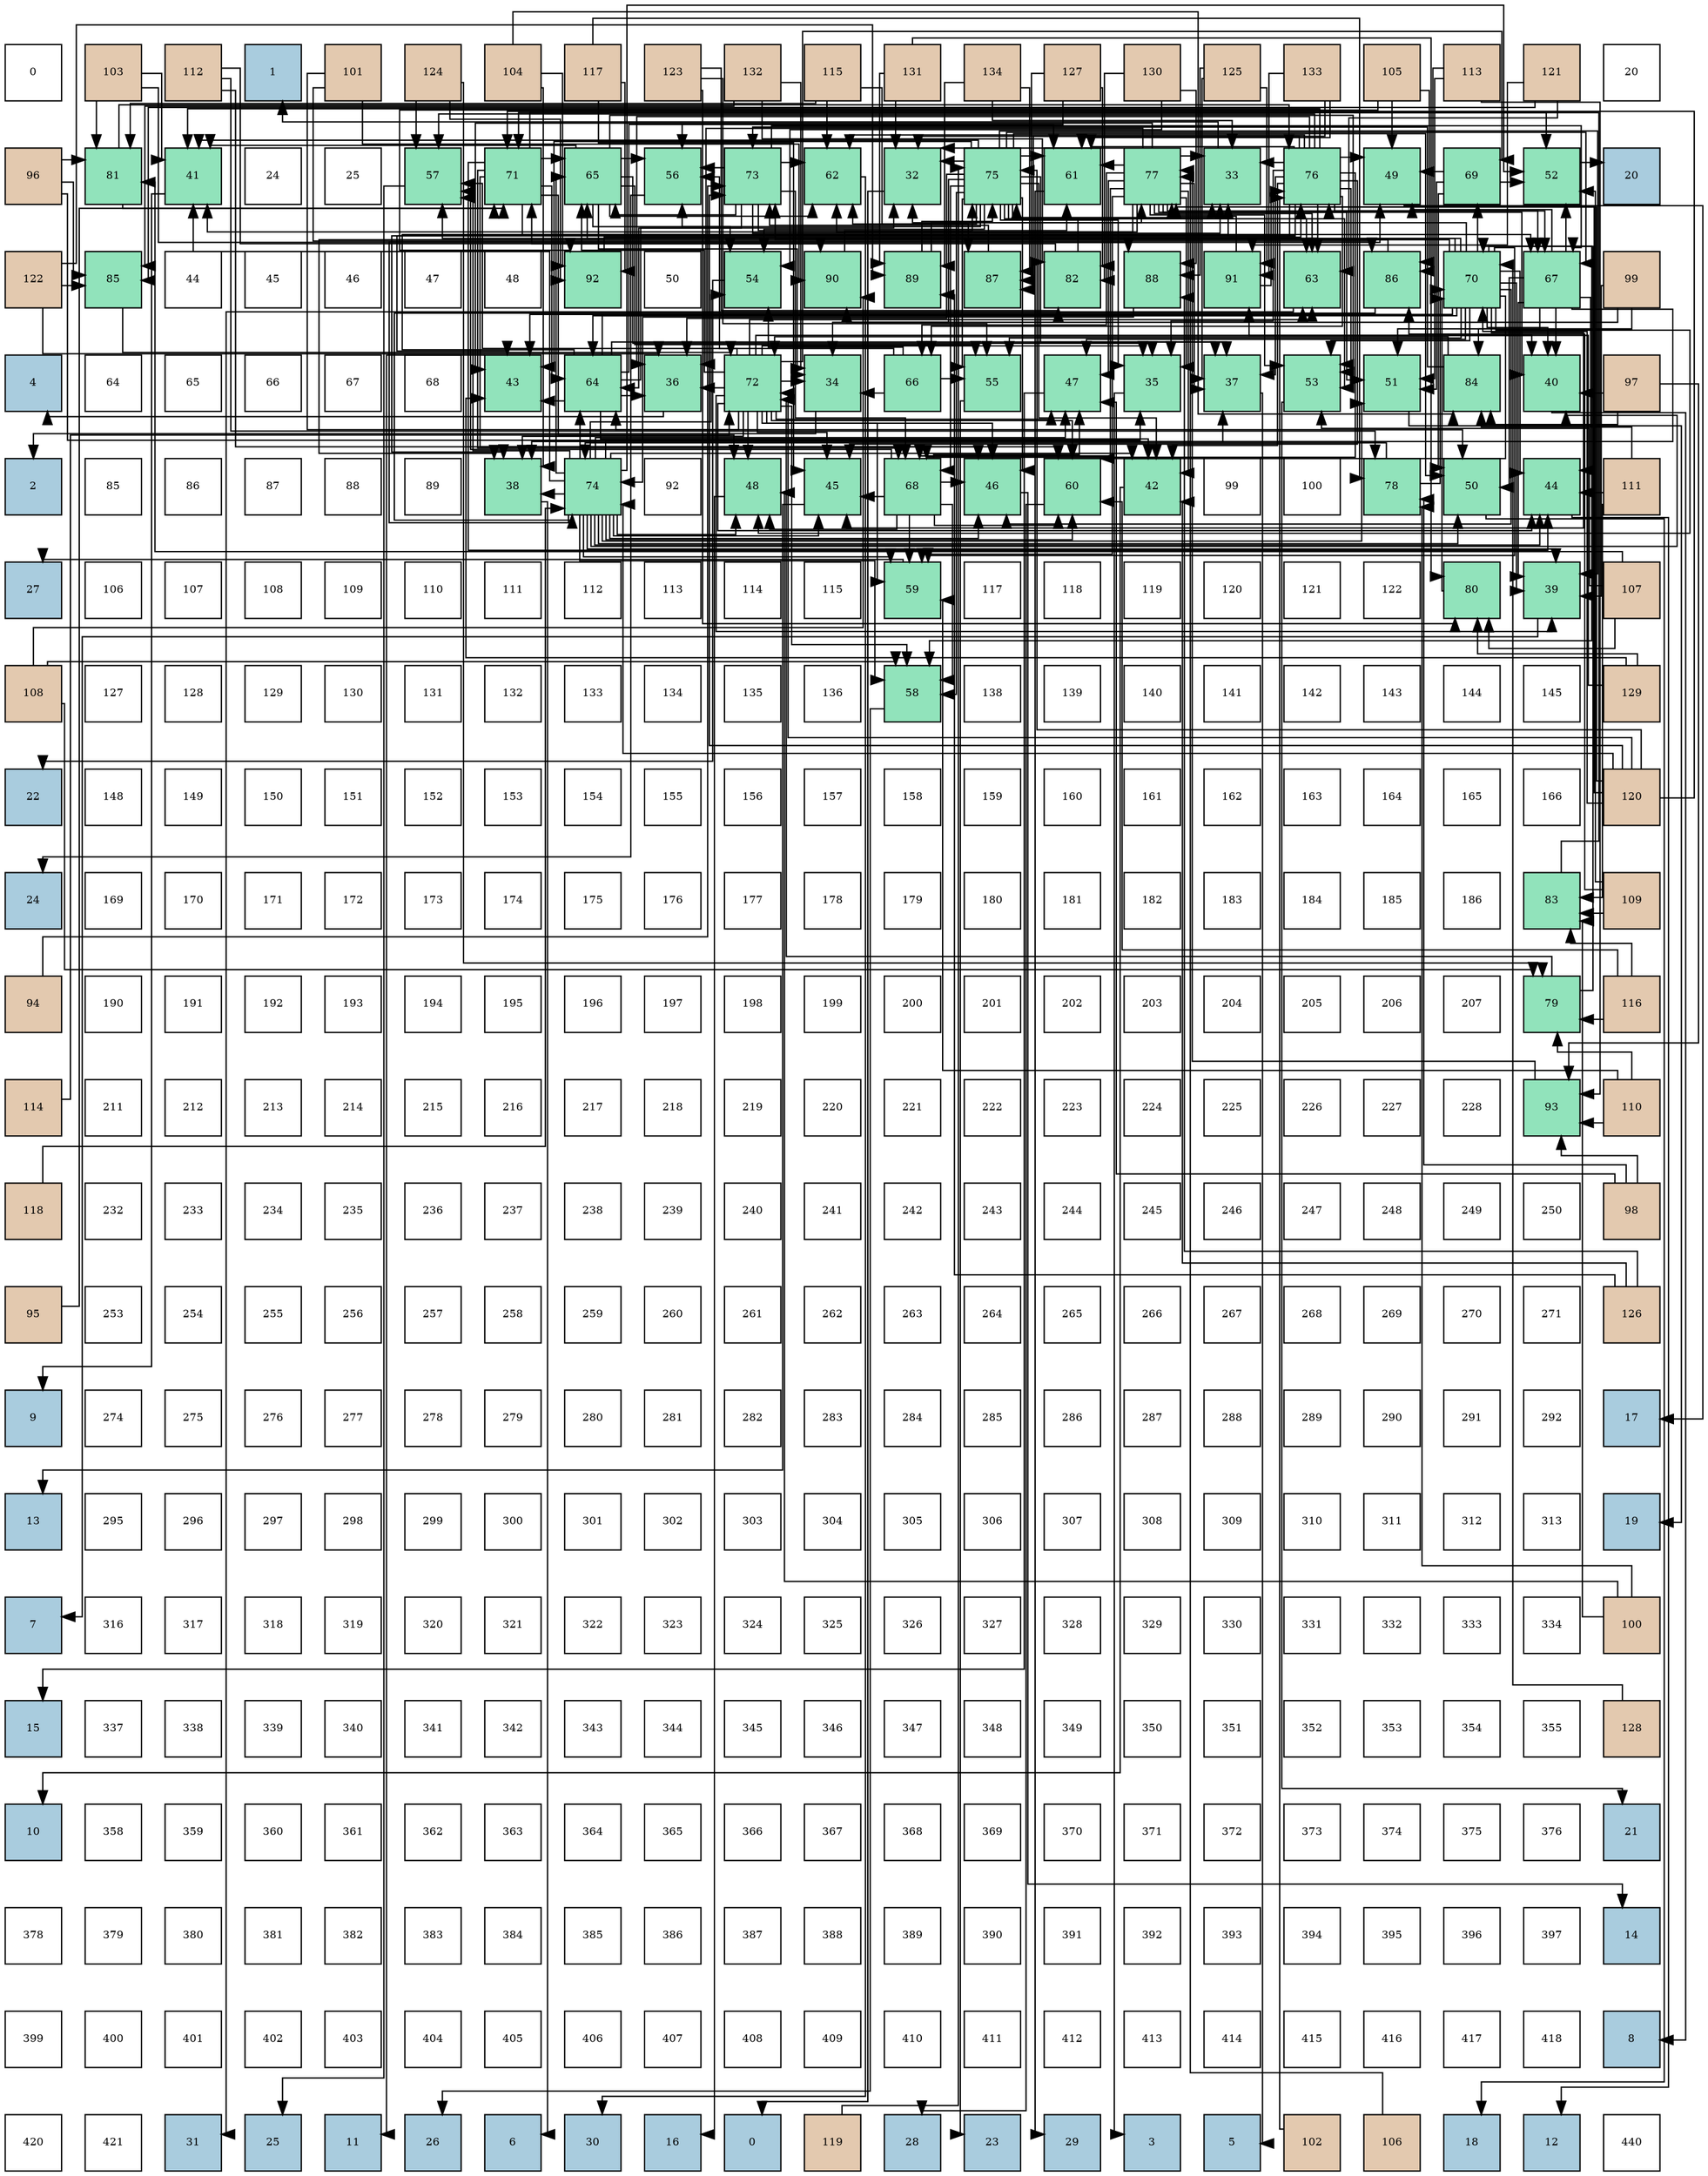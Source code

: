 digraph layout{
 rankdir=TB;
 splines=ortho;
 node [style=filled shape=square fixedsize=true width=0.6];
0[label="0", fontsize=8, fillcolor="#ffffff"];
1[label="103", fontsize=8, fillcolor="#e3c9af"];
2[label="112", fontsize=8, fillcolor="#e3c9af"];
3[label="1", fontsize=8, fillcolor="#a9ccde"];
4[label="101", fontsize=8, fillcolor="#e3c9af"];
5[label="124", fontsize=8, fillcolor="#e3c9af"];
6[label="104", fontsize=8, fillcolor="#e3c9af"];
7[label="117", fontsize=8, fillcolor="#e3c9af"];
8[label="123", fontsize=8, fillcolor="#e3c9af"];
9[label="132", fontsize=8, fillcolor="#e3c9af"];
10[label="115", fontsize=8, fillcolor="#e3c9af"];
11[label="131", fontsize=8, fillcolor="#e3c9af"];
12[label="134", fontsize=8, fillcolor="#e3c9af"];
13[label="127", fontsize=8, fillcolor="#e3c9af"];
14[label="130", fontsize=8, fillcolor="#e3c9af"];
15[label="125", fontsize=8, fillcolor="#e3c9af"];
16[label="133", fontsize=8, fillcolor="#e3c9af"];
17[label="105", fontsize=8, fillcolor="#e3c9af"];
18[label="113", fontsize=8, fillcolor="#e3c9af"];
19[label="121", fontsize=8, fillcolor="#e3c9af"];
20[label="20", fontsize=8, fillcolor="#ffffff"];
21[label="96", fontsize=8, fillcolor="#e3c9af"];
22[label="81", fontsize=8, fillcolor="#91e3bb"];
23[label="41", fontsize=8, fillcolor="#91e3bb"];
24[label="24", fontsize=8, fillcolor="#ffffff"];
25[label="25", fontsize=8, fillcolor="#ffffff"];
26[label="57", fontsize=8, fillcolor="#91e3bb"];
27[label="71", fontsize=8, fillcolor="#91e3bb"];
28[label="65", fontsize=8, fillcolor="#91e3bb"];
29[label="56", fontsize=8, fillcolor="#91e3bb"];
30[label="73", fontsize=8, fillcolor="#91e3bb"];
31[label="62", fontsize=8, fillcolor="#91e3bb"];
32[label="32", fontsize=8, fillcolor="#91e3bb"];
33[label="75", fontsize=8, fillcolor="#91e3bb"];
34[label="61", fontsize=8, fillcolor="#91e3bb"];
35[label="77", fontsize=8, fillcolor="#91e3bb"];
36[label="33", fontsize=8, fillcolor="#91e3bb"];
37[label="76", fontsize=8, fillcolor="#91e3bb"];
38[label="49", fontsize=8, fillcolor="#91e3bb"];
39[label="69", fontsize=8, fillcolor="#91e3bb"];
40[label="52", fontsize=8, fillcolor="#91e3bb"];
41[label="20", fontsize=8, fillcolor="#a9ccde"];
42[label="122", fontsize=8, fillcolor="#e3c9af"];
43[label="85", fontsize=8, fillcolor="#91e3bb"];
44[label="44", fontsize=8, fillcolor="#ffffff"];
45[label="45", fontsize=8, fillcolor="#ffffff"];
46[label="46", fontsize=8, fillcolor="#ffffff"];
47[label="47", fontsize=8, fillcolor="#ffffff"];
48[label="48", fontsize=8, fillcolor="#ffffff"];
49[label="92", fontsize=8, fillcolor="#91e3bb"];
50[label="50", fontsize=8, fillcolor="#ffffff"];
51[label="54", fontsize=8, fillcolor="#91e3bb"];
52[label="90", fontsize=8, fillcolor="#91e3bb"];
53[label="89", fontsize=8, fillcolor="#91e3bb"];
54[label="87", fontsize=8, fillcolor="#91e3bb"];
55[label="82", fontsize=8, fillcolor="#91e3bb"];
56[label="88", fontsize=8, fillcolor="#91e3bb"];
57[label="91", fontsize=8, fillcolor="#91e3bb"];
58[label="63", fontsize=8, fillcolor="#91e3bb"];
59[label="86", fontsize=8, fillcolor="#91e3bb"];
60[label="70", fontsize=8, fillcolor="#91e3bb"];
61[label="67", fontsize=8, fillcolor="#91e3bb"];
62[label="99", fontsize=8, fillcolor="#e3c9af"];
63[label="4", fontsize=8, fillcolor="#a9ccde"];
64[label="64", fontsize=8, fillcolor="#ffffff"];
65[label="65", fontsize=8, fillcolor="#ffffff"];
66[label="66", fontsize=8, fillcolor="#ffffff"];
67[label="67", fontsize=8, fillcolor="#ffffff"];
68[label="68", fontsize=8, fillcolor="#ffffff"];
69[label="43", fontsize=8, fillcolor="#91e3bb"];
70[label="64", fontsize=8, fillcolor="#91e3bb"];
71[label="36", fontsize=8, fillcolor="#91e3bb"];
72[label="72", fontsize=8, fillcolor="#91e3bb"];
73[label="34", fontsize=8, fillcolor="#91e3bb"];
74[label="66", fontsize=8, fillcolor="#91e3bb"];
75[label="55", fontsize=8, fillcolor="#91e3bb"];
76[label="47", fontsize=8, fillcolor="#91e3bb"];
77[label="35", fontsize=8, fillcolor="#91e3bb"];
78[label="37", fontsize=8, fillcolor="#91e3bb"];
79[label="53", fontsize=8, fillcolor="#91e3bb"];
80[label="51", fontsize=8, fillcolor="#91e3bb"];
81[label="84", fontsize=8, fillcolor="#91e3bb"];
82[label="40", fontsize=8, fillcolor="#91e3bb"];
83[label="97", fontsize=8, fillcolor="#e3c9af"];
84[label="2", fontsize=8, fillcolor="#a9ccde"];
85[label="85", fontsize=8, fillcolor="#ffffff"];
86[label="86", fontsize=8, fillcolor="#ffffff"];
87[label="87", fontsize=8, fillcolor="#ffffff"];
88[label="88", fontsize=8, fillcolor="#ffffff"];
89[label="89", fontsize=8, fillcolor="#ffffff"];
90[label="38", fontsize=8, fillcolor="#91e3bb"];
91[label="74", fontsize=8, fillcolor="#91e3bb"];
92[label="92", fontsize=8, fillcolor="#ffffff"];
93[label="48", fontsize=8, fillcolor="#91e3bb"];
94[label="45", fontsize=8, fillcolor="#91e3bb"];
95[label="68", fontsize=8, fillcolor="#91e3bb"];
96[label="46", fontsize=8, fillcolor="#91e3bb"];
97[label="60", fontsize=8, fillcolor="#91e3bb"];
98[label="42", fontsize=8, fillcolor="#91e3bb"];
99[label="99", fontsize=8, fillcolor="#ffffff"];
100[label="100", fontsize=8, fillcolor="#ffffff"];
101[label="78", fontsize=8, fillcolor="#91e3bb"];
102[label="50", fontsize=8, fillcolor="#91e3bb"];
103[label="44", fontsize=8, fillcolor="#91e3bb"];
104[label="111", fontsize=8, fillcolor="#e3c9af"];
105[label="27", fontsize=8, fillcolor="#a9ccde"];
106[label="106", fontsize=8, fillcolor="#ffffff"];
107[label="107", fontsize=8, fillcolor="#ffffff"];
108[label="108", fontsize=8, fillcolor="#ffffff"];
109[label="109", fontsize=8, fillcolor="#ffffff"];
110[label="110", fontsize=8, fillcolor="#ffffff"];
111[label="111", fontsize=8, fillcolor="#ffffff"];
112[label="112", fontsize=8, fillcolor="#ffffff"];
113[label="113", fontsize=8, fillcolor="#ffffff"];
114[label="114", fontsize=8, fillcolor="#ffffff"];
115[label="115", fontsize=8, fillcolor="#ffffff"];
116[label="59", fontsize=8, fillcolor="#91e3bb"];
117[label="117", fontsize=8, fillcolor="#ffffff"];
118[label="118", fontsize=8, fillcolor="#ffffff"];
119[label="119", fontsize=8, fillcolor="#ffffff"];
120[label="120", fontsize=8, fillcolor="#ffffff"];
121[label="121", fontsize=8, fillcolor="#ffffff"];
122[label="122", fontsize=8, fillcolor="#ffffff"];
123[label="80", fontsize=8, fillcolor="#91e3bb"];
124[label="39", fontsize=8, fillcolor="#91e3bb"];
125[label="107", fontsize=8, fillcolor="#e3c9af"];
126[label="108", fontsize=8, fillcolor="#e3c9af"];
127[label="127", fontsize=8, fillcolor="#ffffff"];
128[label="128", fontsize=8, fillcolor="#ffffff"];
129[label="129", fontsize=8, fillcolor="#ffffff"];
130[label="130", fontsize=8, fillcolor="#ffffff"];
131[label="131", fontsize=8, fillcolor="#ffffff"];
132[label="132", fontsize=8, fillcolor="#ffffff"];
133[label="133", fontsize=8, fillcolor="#ffffff"];
134[label="134", fontsize=8, fillcolor="#ffffff"];
135[label="135", fontsize=8, fillcolor="#ffffff"];
136[label="136", fontsize=8, fillcolor="#ffffff"];
137[label="58", fontsize=8, fillcolor="#91e3bb"];
138[label="138", fontsize=8, fillcolor="#ffffff"];
139[label="139", fontsize=8, fillcolor="#ffffff"];
140[label="140", fontsize=8, fillcolor="#ffffff"];
141[label="141", fontsize=8, fillcolor="#ffffff"];
142[label="142", fontsize=8, fillcolor="#ffffff"];
143[label="143", fontsize=8, fillcolor="#ffffff"];
144[label="144", fontsize=8, fillcolor="#ffffff"];
145[label="145", fontsize=8, fillcolor="#ffffff"];
146[label="129", fontsize=8, fillcolor="#e3c9af"];
147[label="22", fontsize=8, fillcolor="#a9ccde"];
148[label="148", fontsize=8, fillcolor="#ffffff"];
149[label="149", fontsize=8, fillcolor="#ffffff"];
150[label="150", fontsize=8, fillcolor="#ffffff"];
151[label="151", fontsize=8, fillcolor="#ffffff"];
152[label="152", fontsize=8, fillcolor="#ffffff"];
153[label="153", fontsize=8, fillcolor="#ffffff"];
154[label="154", fontsize=8, fillcolor="#ffffff"];
155[label="155", fontsize=8, fillcolor="#ffffff"];
156[label="156", fontsize=8, fillcolor="#ffffff"];
157[label="157", fontsize=8, fillcolor="#ffffff"];
158[label="158", fontsize=8, fillcolor="#ffffff"];
159[label="159", fontsize=8, fillcolor="#ffffff"];
160[label="160", fontsize=8, fillcolor="#ffffff"];
161[label="161", fontsize=8, fillcolor="#ffffff"];
162[label="162", fontsize=8, fillcolor="#ffffff"];
163[label="163", fontsize=8, fillcolor="#ffffff"];
164[label="164", fontsize=8, fillcolor="#ffffff"];
165[label="165", fontsize=8, fillcolor="#ffffff"];
166[label="166", fontsize=8, fillcolor="#ffffff"];
167[label="120", fontsize=8, fillcolor="#e3c9af"];
168[label="24", fontsize=8, fillcolor="#a9ccde"];
169[label="169", fontsize=8, fillcolor="#ffffff"];
170[label="170", fontsize=8, fillcolor="#ffffff"];
171[label="171", fontsize=8, fillcolor="#ffffff"];
172[label="172", fontsize=8, fillcolor="#ffffff"];
173[label="173", fontsize=8, fillcolor="#ffffff"];
174[label="174", fontsize=8, fillcolor="#ffffff"];
175[label="175", fontsize=8, fillcolor="#ffffff"];
176[label="176", fontsize=8, fillcolor="#ffffff"];
177[label="177", fontsize=8, fillcolor="#ffffff"];
178[label="178", fontsize=8, fillcolor="#ffffff"];
179[label="179", fontsize=8, fillcolor="#ffffff"];
180[label="180", fontsize=8, fillcolor="#ffffff"];
181[label="181", fontsize=8, fillcolor="#ffffff"];
182[label="182", fontsize=8, fillcolor="#ffffff"];
183[label="183", fontsize=8, fillcolor="#ffffff"];
184[label="184", fontsize=8, fillcolor="#ffffff"];
185[label="185", fontsize=8, fillcolor="#ffffff"];
186[label="186", fontsize=8, fillcolor="#ffffff"];
187[label="83", fontsize=8, fillcolor="#91e3bb"];
188[label="109", fontsize=8, fillcolor="#e3c9af"];
189[label="94", fontsize=8, fillcolor="#e3c9af"];
190[label="190", fontsize=8, fillcolor="#ffffff"];
191[label="191", fontsize=8, fillcolor="#ffffff"];
192[label="192", fontsize=8, fillcolor="#ffffff"];
193[label="193", fontsize=8, fillcolor="#ffffff"];
194[label="194", fontsize=8, fillcolor="#ffffff"];
195[label="195", fontsize=8, fillcolor="#ffffff"];
196[label="196", fontsize=8, fillcolor="#ffffff"];
197[label="197", fontsize=8, fillcolor="#ffffff"];
198[label="198", fontsize=8, fillcolor="#ffffff"];
199[label="199", fontsize=8, fillcolor="#ffffff"];
200[label="200", fontsize=8, fillcolor="#ffffff"];
201[label="201", fontsize=8, fillcolor="#ffffff"];
202[label="202", fontsize=8, fillcolor="#ffffff"];
203[label="203", fontsize=8, fillcolor="#ffffff"];
204[label="204", fontsize=8, fillcolor="#ffffff"];
205[label="205", fontsize=8, fillcolor="#ffffff"];
206[label="206", fontsize=8, fillcolor="#ffffff"];
207[label="207", fontsize=8, fillcolor="#ffffff"];
208[label="79", fontsize=8, fillcolor="#91e3bb"];
209[label="116", fontsize=8, fillcolor="#e3c9af"];
210[label="114", fontsize=8, fillcolor="#e3c9af"];
211[label="211", fontsize=8, fillcolor="#ffffff"];
212[label="212", fontsize=8, fillcolor="#ffffff"];
213[label="213", fontsize=8, fillcolor="#ffffff"];
214[label="214", fontsize=8, fillcolor="#ffffff"];
215[label="215", fontsize=8, fillcolor="#ffffff"];
216[label="216", fontsize=8, fillcolor="#ffffff"];
217[label="217", fontsize=8, fillcolor="#ffffff"];
218[label="218", fontsize=8, fillcolor="#ffffff"];
219[label="219", fontsize=8, fillcolor="#ffffff"];
220[label="220", fontsize=8, fillcolor="#ffffff"];
221[label="221", fontsize=8, fillcolor="#ffffff"];
222[label="222", fontsize=8, fillcolor="#ffffff"];
223[label="223", fontsize=8, fillcolor="#ffffff"];
224[label="224", fontsize=8, fillcolor="#ffffff"];
225[label="225", fontsize=8, fillcolor="#ffffff"];
226[label="226", fontsize=8, fillcolor="#ffffff"];
227[label="227", fontsize=8, fillcolor="#ffffff"];
228[label="228", fontsize=8, fillcolor="#ffffff"];
229[label="93", fontsize=8, fillcolor="#91e3bb"];
230[label="110", fontsize=8, fillcolor="#e3c9af"];
231[label="118", fontsize=8, fillcolor="#e3c9af"];
232[label="232", fontsize=8, fillcolor="#ffffff"];
233[label="233", fontsize=8, fillcolor="#ffffff"];
234[label="234", fontsize=8, fillcolor="#ffffff"];
235[label="235", fontsize=8, fillcolor="#ffffff"];
236[label="236", fontsize=8, fillcolor="#ffffff"];
237[label="237", fontsize=8, fillcolor="#ffffff"];
238[label="238", fontsize=8, fillcolor="#ffffff"];
239[label="239", fontsize=8, fillcolor="#ffffff"];
240[label="240", fontsize=8, fillcolor="#ffffff"];
241[label="241", fontsize=8, fillcolor="#ffffff"];
242[label="242", fontsize=8, fillcolor="#ffffff"];
243[label="243", fontsize=8, fillcolor="#ffffff"];
244[label="244", fontsize=8, fillcolor="#ffffff"];
245[label="245", fontsize=8, fillcolor="#ffffff"];
246[label="246", fontsize=8, fillcolor="#ffffff"];
247[label="247", fontsize=8, fillcolor="#ffffff"];
248[label="248", fontsize=8, fillcolor="#ffffff"];
249[label="249", fontsize=8, fillcolor="#ffffff"];
250[label="250", fontsize=8, fillcolor="#ffffff"];
251[label="98", fontsize=8, fillcolor="#e3c9af"];
252[label="95", fontsize=8, fillcolor="#e3c9af"];
253[label="253", fontsize=8, fillcolor="#ffffff"];
254[label="254", fontsize=8, fillcolor="#ffffff"];
255[label="255", fontsize=8, fillcolor="#ffffff"];
256[label="256", fontsize=8, fillcolor="#ffffff"];
257[label="257", fontsize=8, fillcolor="#ffffff"];
258[label="258", fontsize=8, fillcolor="#ffffff"];
259[label="259", fontsize=8, fillcolor="#ffffff"];
260[label="260", fontsize=8, fillcolor="#ffffff"];
261[label="261", fontsize=8, fillcolor="#ffffff"];
262[label="262", fontsize=8, fillcolor="#ffffff"];
263[label="263", fontsize=8, fillcolor="#ffffff"];
264[label="264", fontsize=8, fillcolor="#ffffff"];
265[label="265", fontsize=8, fillcolor="#ffffff"];
266[label="266", fontsize=8, fillcolor="#ffffff"];
267[label="267", fontsize=8, fillcolor="#ffffff"];
268[label="268", fontsize=8, fillcolor="#ffffff"];
269[label="269", fontsize=8, fillcolor="#ffffff"];
270[label="270", fontsize=8, fillcolor="#ffffff"];
271[label="271", fontsize=8, fillcolor="#ffffff"];
272[label="126", fontsize=8, fillcolor="#e3c9af"];
273[label="9", fontsize=8, fillcolor="#a9ccde"];
274[label="274", fontsize=8, fillcolor="#ffffff"];
275[label="275", fontsize=8, fillcolor="#ffffff"];
276[label="276", fontsize=8, fillcolor="#ffffff"];
277[label="277", fontsize=8, fillcolor="#ffffff"];
278[label="278", fontsize=8, fillcolor="#ffffff"];
279[label="279", fontsize=8, fillcolor="#ffffff"];
280[label="280", fontsize=8, fillcolor="#ffffff"];
281[label="281", fontsize=8, fillcolor="#ffffff"];
282[label="282", fontsize=8, fillcolor="#ffffff"];
283[label="283", fontsize=8, fillcolor="#ffffff"];
284[label="284", fontsize=8, fillcolor="#ffffff"];
285[label="285", fontsize=8, fillcolor="#ffffff"];
286[label="286", fontsize=8, fillcolor="#ffffff"];
287[label="287", fontsize=8, fillcolor="#ffffff"];
288[label="288", fontsize=8, fillcolor="#ffffff"];
289[label="289", fontsize=8, fillcolor="#ffffff"];
290[label="290", fontsize=8, fillcolor="#ffffff"];
291[label="291", fontsize=8, fillcolor="#ffffff"];
292[label="292", fontsize=8, fillcolor="#ffffff"];
293[label="17", fontsize=8, fillcolor="#a9ccde"];
294[label="13", fontsize=8, fillcolor="#a9ccde"];
295[label="295", fontsize=8, fillcolor="#ffffff"];
296[label="296", fontsize=8, fillcolor="#ffffff"];
297[label="297", fontsize=8, fillcolor="#ffffff"];
298[label="298", fontsize=8, fillcolor="#ffffff"];
299[label="299", fontsize=8, fillcolor="#ffffff"];
300[label="300", fontsize=8, fillcolor="#ffffff"];
301[label="301", fontsize=8, fillcolor="#ffffff"];
302[label="302", fontsize=8, fillcolor="#ffffff"];
303[label="303", fontsize=8, fillcolor="#ffffff"];
304[label="304", fontsize=8, fillcolor="#ffffff"];
305[label="305", fontsize=8, fillcolor="#ffffff"];
306[label="306", fontsize=8, fillcolor="#ffffff"];
307[label="307", fontsize=8, fillcolor="#ffffff"];
308[label="308", fontsize=8, fillcolor="#ffffff"];
309[label="309", fontsize=8, fillcolor="#ffffff"];
310[label="310", fontsize=8, fillcolor="#ffffff"];
311[label="311", fontsize=8, fillcolor="#ffffff"];
312[label="312", fontsize=8, fillcolor="#ffffff"];
313[label="313", fontsize=8, fillcolor="#ffffff"];
314[label="19", fontsize=8, fillcolor="#a9ccde"];
315[label="7", fontsize=8, fillcolor="#a9ccde"];
316[label="316", fontsize=8, fillcolor="#ffffff"];
317[label="317", fontsize=8, fillcolor="#ffffff"];
318[label="318", fontsize=8, fillcolor="#ffffff"];
319[label="319", fontsize=8, fillcolor="#ffffff"];
320[label="320", fontsize=8, fillcolor="#ffffff"];
321[label="321", fontsize=8, fillcolor="#ffffff"];
322[label="322", fontsize=8, fillcolor="#ffffff"];
323[label="323", fontsize=8, fillcolor="#ffffff"];
324[label="324", fontsize=8, fillcolor="#ffffff"];
325[label="325", fontsize=8, fillcolor="#ffffff"];
326[label="326", fontsize=8, fillcolor="#ffffff"];
327[label="327", fontsize=8, fillcolor="#ffffff"];
328[label="328", fontsize=8, fillcolor="#ffffff"];
329[label="329", fontsize=8, fillcolor="#ffffff"];
330[label="330", fontsize=8, fillcolor="#ffffff"];
331[label="331", fontsize=8, fillcolor="#ffffff"];
332[label="332", fontsize=8, fillcolor="#ffffff"];
333[label="333", fontsize=8, fillcolor="#ffffff"];
334[label="334", fontsize=8, fillcolor="#ffffff"];
335[label="100", fontsize=8, fillcolor="#e3c9af"];
336[label="15", fontsize=8, fillcolor="#a9ccde"];
337[label="337", fontsize=8, fillcolor="#ffffff"];
338[label="338", fontsize=8, fillcolor="#ffffff"];
339[label="339", fontsize=8, fillcolor="#ffffff"];
340[label="340", fontsize=8, fillcolor="#ffffff"];
341[label="341", fontsize=8, fillcolor="#ffffff"];
342[label="342", fontsize=8, fillcolor="#ffffff"];
343[label="343", fontsize=8, fillcolor="#ffffff"];
344[label="344", fontsize=8, fillcolor="#ffffff"];
345[label="345", fontsize=8, fillcolor="#ffffff"];
346[label="346", fontsize=8, fillcolor="#ffffff"];
347[label="347", fontsize=8, fillcolor="#ffffff"];
348[label="348", fontsize=8, fillcolor="#ffffff"];
349[label="349", fontsize=8, fillcolor="#ffffff"];
350[label="350", fontsize=8, fillcolor="#ffffff"];
351[label="351", fontsize=8, fillcolor="#ffffff"];
352[label="352", fontsize=8, fillcolor="#ffffff"];
353[label="353", fontsize=8, fillcolor="#ffffff"];
354[label="354", fontsize=8, fillcolor="#ffffff"];
355[label="355", fontsize=8, fillcolor="#ffffff"];
356[label="128", fontsize=8, fillcolor="#e3c9af"];
357[label="10", fontsize=8, fillcolor="#a9ccde"];
358[label="358", fontsize=8, fillcolor="#ffffff"];
359[label="359", fontsize=8, fillcolor="#ffffff"];
360[label="360", fontsize=8, fillcolor="#ffffff"];
361[label="361", fontsize=8, fillcolor="#ffffff"];
362[label="362", fontsize=8, fillcolor="#ffffff"];
363[label="363", fontsize=8, fillcolor="#ffffff"];
364[label="364", fontsize=8, fillcolor="#ffffff"];
365[label="365", fontsize=8, fillcolor="#ffffff"];
366[label="366", fontsize=8, fillcolor="#ffffff"];
367[label="367", fontsize=8, fillcolor="#ffffff"];
368[label="368", fontsize=8, fillcolor="#ffffff"];
369[label="369", fontsize=8, fillcolor="#ffffff"];
370[label="370", fontsize=8, fillcolor="#ffffff"];
371[label="371", fontsize=8, fillcolor="#ffffff"];
372[label="372", fontsize=8, fillcolor="#ffffff"];
373[label="373", fontsize=8, fillcolor="#ffffff"];
374[label="374", fontsize=8, fillcolor="#ffffff"];
375[label="375", fontsize=8, fillcolor="#ffffff"];
376[label="376", fontsize=8, fillcolor="#ffffff"];
377[label="21", fontsize=8, fillcolor="#a9ccde"];
378[label="378", fontsize=8, fillcolor="#ffffff"];
379[label="379", fontsize=8, fillcolor="#ffffff"];
380[label="380", fontsize=8, fillcolor="#ffffff"];
381[label="381", fontsize=8, fillcolor="#ffffff"];
382[label="382", fontsize=8, fillcolor="#ffffff"];
383[label="383", fontsize=8, fillcolor="#ffffff"];
384[label="384", fontsize=8, fillcolor="#ffffff"];
385[label="385", fontsize=8, fillcolor="#ffffff"];
386[label="386", fontsize=8, fillcolor="#ffffff"];
387[label="387", fontsize=8, fillcolor="#ffffff"];
388[label="388", fontsize=8, fillcolor="#ffffff"];
389[label="389", fontsize=8, fillcolor="#ffffff"];
390[label="390", fontsize=8, fillcolor="#ffffff"];
391[label="391", fontsize=8, fillcolor="#ffffff"];
392[label="392", fontsize=8, fillcolor="#ffffff"];
393[label="393", fontsize=8, fillcolor="#ffffff"];
394[label="394", fontsize=8, fillcolor="#ffffff"];
395[label="395", fontsize=8, fillcolor="#ffffff"];
396[label="396", fontsize=8, fillcolor="#ffffff"];
397[label="397", fontsize=8, fillcolor="#ffffff"];
398[label="14", fontsize=8, fillcolor="#a9ccde"];
399[label="399", fontsize=8, fillcolor="#ffffff"];
400[label="400", fontsize=8, fillcolor="#ffffff"];
401[label="401", fontsize=8, fillcolor="#ffffff"];
402[label="402", fontsize=8, fillcolor="#ffffff"];
403[label="403", fontsize=8, fillcolor="#ffffff"];
404[label="404", fontsize=8, fillcolor="#ffffff"];
405[label="405", fontsize=8, fillcolor="#ffffff"];
406[label="406", fontsize=8, fillcolor="#ffffff"];
407[label="407", fontsize=8, fillcolor="#ffffff"];
408[label="408", fontsize=8, fillcolor="#ffffff"];
409[label="409", fontsize=8, fillcolor="#ffffff"];
410[label="410", fontsize=8, fillcolor="#ffffff"];
411[label="411", fontsize=8, fillcolor="#ffffff"];
412[label="412", fontsize=8, fillcolor="#ffffff"];
413[label="413", fontsize=8, fillcolor="#ffffff"];
414[label="414", fontsize=8, fillcolor="#ffffff"];
415[label="415", fontsize=8, fillcolor="#ffffff"];
416[label="416", fontsize=8, fillcolor="#ffffff"];
417[label="417", fontsize=8, fillcolor="#ffffff"];
418[label="418", fontsize=8, fillcolor="#ffffff"];
419[label="8", fontsize=8, fillcolor="#a9ccde"];
420[label="420", fontsize=8, fillcolor="#ffffff"];
421[label="421", fontsize=8, fillcolor="#ffffff"];
422[label="31", fontsize=8, fillcolor="#a9ccde"];
423[label="25", fontsize=8, fillcolor="#a9ccde"];
424[label="11", fontsize=8, fillcolor="#a9ccde"];
425[label="26", fontsize=8, fillcolor="#a9ccde"];
426[label="6", fontsize=8, fillcolor="#a9ccde"];
427[label="30", fontsize=8, fillcolor="#a9ccde"];
428[label="16", fontsize=8, fillcolor="#a9ccde"];
429[label="0", fontsize=8, fillcolor="#a9ccde"];
430[label="119", fontsize=8, fillcolor="#e3c9af"];
431[label="28", fontsize=8, fillcolor="#a9ccde"];
432[label="23", fontsize=8, fillcolor="#a9ccde"];
433[label="29", fontsize=8, fillcolor="#a9ccde"];
434[label="3", fontsize=8, fillcolor="#a9ccde"];
435[label="5", fontsize=8, fillcolor="#a9ccde"];
436[label="102", fontsize=8, fillcolor="#e3c9af"];
437[label="106", fontsize=8, fillcolor="#e3c9af"];
438[label="18", fontsize=8, fillcolor="#a9ccde"];
439[label="12", fontsize=8, fillcolor="#a9ccde"];
440[label="440", fontsize=8, fillcolor="#ffffff"];
edge [constraint=false, style=vis];32 -> 429;
36 -> 3;
73 -> 84;
77 -> 434;
71 -> 63;
78 -> 435;
90 -> 426;
124 -> 315;
82 -> 419;
23 -> 273;
98 -> 357;
69 -> 424;
103 -> 439;
94 -> 294;
96 -> 398;
76 -> 336;
93 -> 428;
38 -> 293;
102 -> 438;
80 -> 314;
40 -> 41;
79 -> 377;
51 -> 147;
75 -> 432;
29 -> 168;
26 -> 423;
137 -> 425;
116 -> 105;
97 -> 431;
34 -> 433;
31 -> 427;
58 -> 422;
70 -> 32;
70 -> 36;
70 -> 71;
70 -> 78;
70 -> 98;
70 -> 69;
70 -> 34;
70 -> 58;
28 -> 73;
28 -> 77;
28 -> 23;
28 -> 79;
28 -> 51;
28 -> 75;
28 -> 29;
28 -> 31;
74 -> 73;
74 -> 51;
74 -> 75;
74 -> 29;
61 -> 90;
61 -> 124;
61 -> 82;
61 -> 103;
61 -> 38;
61 -> 102;
61 -> 80;
61 -> 40;
95 -> 94;
95 -> 96;
95 -> 76;
95 -> 93;
95 -> 26;
95 -> 137;
95 -> 116;
95 -> 97;
39 -> 38;
39 -> 102;
39 -> 80;
39 -> 40;
60 -> 32;
60 -> 90;
60 -> 124;
60 -> 82;
60 -> 69;
60 -> 103;
60 -> 94;
60 -> 96;
60 -> 76;
60 -> 93;
60 -> 79;
60 -> 75;
60 -> 26;
60 -> 137;
60 -> 116;
60 -> 97;
60 -> 70;
60 -> 28;
60 -> 39;
27 -> 103;
27 -> 93;
27 -> 40;
27 -> 97;
27 -> 70;
27 -> 28;
27 -> 61;
27 -> 95;
72 -> 73;
72 -> 77;
72 -> 71;
72 -> 90;
72 -> 124;
72 -> 82;
72 -> 103;
72 -> 94;
72 -> 96;
72 -> 76;
72 -> 93;
72 -> 26;
72 -> 137;
72 -> 116;
72 -> 97;
72 -> 58;
72 -> 70;
72 -> 28;
72 -> 39;
30 -> 36;
30 -> 29;
30 -> 34;
30 -> 31;
30 -> 70;
30 -> 28;
30 -> 61;
30 -> 95;
91 -> 78;
91 -> 90;
91 -> 124;
91 -> 82;
91 -> 23;
91 -> 98;
91 -> 103;
91 -> 94;
91 -> 96;
91 -> 76;
91 -> 93;
91 -> 38;
91 -> 102;
91 -> 80;
91 -> 40;
91 -> 51;
91 -> 26;
91 -> 137;
91 -> 116;
91 -> 97;
91 -> 70;
91 -> 28;
33 -> 32;
33 -> 36;
33 -> 73;
33 -> 77;
33 -> 71;
33 -> 78;
33 -> 124;
33 -> 23;
33 -> 98;
33 -> 69;
33 -> 96;
33 -> 102;
33 -> 79;
33 -> 51;
33 -> 75;
33 -> 29;
33 -> 137;
33 -> 34;
33 -> 31;
33 -> 58;
33 -> 61;
33 -> 95;
37 -> 32;
37 -> 36;
37 -> 77;
37 -> 71;
37 -> 78;
37 -> 90;
37 -> 23;
37 -> 98;
37 -> 69;
37 -> 94;
37 -> 38;
37 -> 79;
37 -> 26;
37 -> 34;
37 -> 31;
37 -> 58;
37 -> 74;
37 -> 61;
37 -> 95;
35 -> 32;
35 -> 36;
35 -> 77;
35 -> 71;
35 -> 78;
35 -> 82;
35 -> 23;
35 -> 98;
35 -> 69;
35 -> 76;
35 -> 80;
35 -> 79;
35 -> 116;
35 -> 34;
35 -> 31;
35 -> 58;
35 -> 74;
35 -> 61;
35 -> 95;
101 -> 60;
101 -> 91;
208 -> 60;
208 -> 72;
123 -> 60;
22 -> 27;
22 -> 37;
55 -> 27;
55 -> 33;
187 -> 27;
81 -> 72;
81 -> 30;
43 -> 72;
59 -> 30;
59 -> 91;
54 -> 30;
56 -> 91;
53 -> 33;
53 -> 35;
52 -> 33;
57 -> 37;
57 -> 35;
49 -> 37;
229 -> 35;
189 -> 30;
252 -> 27;
21 -> 77;
21 -> 22;
21 -> 43;
83 -> 82;
83 -> 81;
83 -> 229;
251 -> 76;
251 -> 101;
251 -> 229;
62 -> 124;
62 -> 81;
62 -> 52;
335 -> 93;
335 -> 101;
335 -> 187;
4 -> 102;
4 -> 59;
4 -> 52;
436 -> 37;
1 -> 23;
1 -> 22;
1 -> 56;
6 -> 90;
6 -> 81;
6 -> 49;
17 -> 38;
17 -> 59;
17 -> 49;
437 -> 35;
125 -> 79;
125 -> 123;
125 -> 22;
126 -> 137;
126 -> 208;
126 -> 52;
188 -> 40;
188 -> 187;
188 -> 59;
230 -> 116;
230 -> 208;
230 -> 229;
104 -> 103;
104 -> 187;
104 -> 81;
2 -> 96;
2 -> 101;
2 -> 52;
18 -> 80;
18 -> 59;
18 -> 229;
210 -> 72;
10 -> 31;
10 -> 22;
10 -> 54;
209 -> 97;
209 -> 208;
209 -> 187;
7 -> 94;
7 -> 101;
7 -> 49;
231 -> 91;
430 -> 33;
167 -> 60;
167 -> 27;
167 -> 72;
167 -> 30;
167 -> 91;
167 -> 33;
167 -> 37;
167 -> 35;
19 -> 58;
19 -> 43;
19 -> 57;
42 -> 71;
42 -> 43;
42 -> 53;
8 -> 75;
8 -> 123;
8 -> 55;
5 -> 26;
5 -> 208;
5 -> 49;
15 -> 78;
15 -> 56;
15 -> 57;
272 -> 98;
272 -> 56;
272 -> 53;
13 -> 29;
13 -> 55;
13 -> 54;
356 -> 60;
146 -> 69;
146 -> 123;
146 -> 57;
14 -> 51;
14 -> 55;
14 -> 56;
11 -> 32;
11 -> 123;
11 -> 53;
9 -> 73;
9 -> 55;
9 -> 43;
16 -> 34;
16 -> 54;
16 -> 57;
12 -> 36;
12 -> 54;
12 -> 53;
edge [constraint=true, style=invis];
0 -> 21 -> 42 -> 63 -> 84 -> 105 -> 126 -> 147 -> 168 -> 189 -> 210 -> 231 -> 252 -> 273 -> 294 -> 315 -> 336 -> 357 -> 378 -> 399 -> 420;
1 -> 22 -> 43 -> 64 -> 85 -> 106 -> 127 -> 148 -> 169 -> 190 -> 211 -> 232 -> 253 -> 274 -> 295 -> 316 -> 337 -> 358 -> 379 -> 400 -> 421;
2 -> 23 -> 44 -> 65 -> 86 -> 107 -> 128 -> 149 -> 170 -> 191 -> 212 -> 233 -> 254 -> 275 -> 296 -> 317 -> 338 -> 359 -> 380 -> 401 -> 422;
3 -> 24 -> 45 -> 66 -> 87 -> 108 -> 129 -> 150 -> 171 -> 192 -> 213 -> 234 -> 255 -> 276 -> 297 -> 318 -> 339 -> 360 -> 381 -> 402 -> 423;
4 -> 25 -> 46 -> 67 -> 88 -> 109 -> 130 -> 151 -> 172 -> 193 -> 214 -> 235 -> 256 -> 277 -> 298 -> 319 -> 340 -> 361 -> 382 -> 403 -> 424;
5 -> 26 -> 47 -> 68 -> 89 -> 110 -> 131 -> 152 -> 173 -> 194 -> 215 -> 236 -> 257 -> 278 -> 299 -> 320 -> 341 -> 362 -> 383 -> 404 -> 425;
6 -> 27 -> 48 -> 69 -> 90 -> 111 -> 132 -> 153 -> 174 -> 195 -> 216 -> 237 -> 258 -> 279 -> 300 -> 321 -> 342 -> 363 -> 384 -> 405 -> 426;
7 -> 28 -> 49 -> 70 -> 91 -> 112 -> 133 -> 154 -> 175 -> 196 -> 217 -> 238 -> 259 -> 280 -> 301 -> 322 -> 343 -> 364 -> 385 -> 406 -> 427;
8 -> 29 -> 50 -> 71 -> 92 -> 113 -> 134 -> 155 -> 176 -> 197 -> 218 -> 239 -> 260 -> 281 -> 302 -> 323 -> 344 -> 365 -> 386 -> 407 -> 428;
9 -> 30 -> 51 -> 72 -> 93 -> 114 -> 135 -> 156 -> 177 -> 198 -> 219 -> 240 -> 261 -> 282 -> 303 -> 324 -> 345 -> 366 -> 387 -> 408 -> 429;
10 -> 31 -> 52 -> 73 -> 94 -> 115 -> 136 -> 157 -> 178 -> 199 -> 220 -> 241 -> 262 -> 283 -> 304 -> 325 -> 346 -> 367 -> 388 -> 409 -> 430;
11 -> 32 -> 53 -> 74 -> 95 -> 116 -> 137 -> 158 -> 179 -> 200 -> 221 -> 242 -> 263 -> 284 -> 305 -> 326 -> 347 -> 368 -> 389 -> 410 -> 431;
12 -> 33 -> 54 -> 75 -> 96 -> 117 -> 138 -> 159 -> 180 -> 201 -> 222 -> 243 -> 264 -> 285 -> 306 -> 327 -> 348 -> 369 -> 390 -> 411 -> 432;
13 -> 34 -> 55 -> 76 -> 97 -> 118 -> 139 -> 160 -> 181 -> 202 -> 223 -> 244 -> 265 -> 286 -> 307 -> 328 -> 349 -> 370 -> 391 -> 412 -> 433;
14 -> 35 -> 56 -> 77 -> 98 -> 119 -> 140 -> 161 -> 182 -> 203 -> 224 -> 245 -> 266 -> 287 -> 308 -> 329 -> 350 -> 371 -> 392 -> 413 -> 434;
15 -> 36 -> 57 -> 78 -> 99 -> 120 -> 141 -> 162 -> 183 -> 204 -> 225 -> 246 -> 267 -> 288 -> 309 -> 330 -> 351 -> 372 -> 393 -> 414 -> 435;
16 -> 37 -> 58 -> 79 -> 100 -> 121 -> 142 -> 163 -> 184 -> 205 -> 226 -> 247 -> 268 -> 289 -> 310 -> 331 -> 352 -> 373 -> 394 -> 415 -> 436;
17 -> 38 -> 59 -> 80 -> 101 -> 122 -> 143 -> 164 -> 185 -> 206 -> 227 -> 248 -> 269 -> 290 -> 311 -> 332 -> 353 -> 374 -> 395 -> 416 -> 437;
18 -> 39 -> 60 -> 81 -> 102 -> 123 -> 144 -> 165 -> 186 -> 207 -> 228 -> 249 -> 270 -> 291 -> 312 -> 333 -> 354 -> 375 -> 396 -> 417 -> 438;
19 -> 40 -> 61 -> 82 -> 103 -> 124 -> 145 -> 166 -> 187 -> 208 -> 229 -> 250 -> 271 -> 292 -> 313 -> 334 -> 355 -> 376 -> 397 -> 418 -> 439;
20 -> 41 -> 62 -> 83 -> 104 -> 125 -> 146 -> 167 -> 188 -> 209 -> 230 -> 251 -> 272 -> 293 -> 314 -> 335 -> 356 -> 377 -> 398 -> 419 -> 440;
rank = same {0 -> 1 -> 2 -> 3 -> 4 -> 5 -> 6 -> 7 -> 8 -> 9 -> 10 -> 11 -> 12 -> 13 -> 14 -> 15 -> 16 -> 17 -> 18 -> 19 -> 20};
rank = same {21 -> 22 -> 23 -> 24 -> 25 -> 26 -> 27 -> 28 -> 29 -> 30 -> 31 -> 32 -> 33 -> 34 -> 35 -> 36 -> 37 -> 38 -> 39 -> 40 -> 41};
rank = same {42 -> 43 -> 44 -> 45 -> 46 -> 47 -> 48 -> 49 -> 50 -> 51 -> 52 -> 53 -> 54 -> 55 -> 56 -> 57 -> 58 -> 59 -> 60 -> 61 -> 62};
rank = same {63 -> 64 -> 65 -> 66 -> 67 -> 68 -> 69 -> 70 -> 71 -> 72 -> 73 -> 74 -> 75 -> 76 -> 77 -> 78 -> 79 -> 80 -> 81 -> 82 -> 83};
rank = same {84 -> 85 -> 86 -> 87 -> 88 -> 89 -> 90 -> 91 -> 92 -> 93 -> 94 -> 95 -> 96 -> 97 -> 98 -> 99 -> 100 -> 101 -> 102 -> 103 -> 104};
rank = same {105 -> 106 -> 107 -> 108 -> 109 -> 110 -> 111 -> 112 -> 113 -> 114 -> 115 -> 116 -> 117 -> 118 -> 119 -> 120 -> 121 -> 122 -> 123 -> 124 -> 125};
rank = same {126 -> 127 -> 128 -> 129 -> 130 -> 131 -> 132 -> 133 -> 134 -> 135 -> 136 -> 137 -> 138 -> 139 -> 140 -> 141 -> 142 -> 143 -> 144 -> 145 -> 146};
rank = same {147 -> 148 -> 149 -> 150 -> 151 -> 152 -> 153 -> 154 -> 155 -> 156 -> 157 -> 158 -> 159 -> 160 -> 161 -> 162 -> 163 -> 164 -> 165 -> 166 -> 167};
rank = same {168 -> 169 -> 170 -> 171 -> 172 -> 173 -> 174 -> 175 -> 176 -> 177 -> 178 -> 179 -> 180 -> 181 -> 182 -> 183 -> 184 -> 185 -> 186 -> 187 -> 188};
rank = same {189 -> 190 -> 191 -> 192 -> 193 -> 194 -> 195 -> 196 -> 197 -> 198 -> 199 -> 200 -> 201 -> 202 -> 203 -> 204 -> 205 -> 206 -> 207 -> 208 -> 209};
rank = same {210 -> 211 -> 212 -> 213 -> 214 -> 215 -> 216 -> 217 -> 218 -> 219 -> 220 -> 221 -> 222 -> 223 -> 224 -> 225 -> 226 -> 227 -> 228 -> 229 -> 230};
rank = same {231 -> 232 -> 233 -> 234 -> 235 -> 236 -> 237 -> 238 -> 239 -> 240 -> 241 -> 242 -> 243 -> 244 -> 245 -> 246 -> 247 -> 248 -> 249 -> 250 -> 251};
rank = same {252 -> 253 -> 254 -> 255 -> 256 -> 257 -> 258 -> 259 -> 260 -> 261 -> 262 -> 263 -> 264 -> 265 -> 266 -> 267 -> 268 -> 269 -> 270 -> 271 -> 272};
rank = same {273 -> 274 -> 275 -> 276 -> 277 -> 278 -> 279 -> 280 -> 281 -> 282 -> 283 -> 284 -> 285 -> 286 -> 287 -> 288 -> 289 -> 290 -> 291 -> 292 -> 293};
rank = same {294 -> 295 -> 296 -> 297 -> 298 -> 299 -> 300 -> 301 -> 302 -> 303 -> 304 -> 305 -> 306 -> 307 -> 308 -> 309 -> 310 -> 311 -> 312 -> 313 -> 314};
rank = same {315 -> 316 -> 317 -> 318 -> 319 -> 320 -> 321 -> 322 -> 323 -> 324 -> 325 -> 326 -> 327 -> 328 -> 329 -> 330 -> 331 -> 332 -> 333 -> 334 -> 335};
rank = same {336 -> 337 -> 338 -> 339 -> 340 -> 341 -> 342 -> 343 -> 344 -> 345 -> 346 -> 347 -> 348 -> 349 -> 350 -> 351 -> 352 -> 353 -> 354 -> 355 -> 356};
rank = same {357 -> 358 -> 359 -> 360 -> 361 -> 362 -> 363 -> 364 -> 365 -> 366 -> 367 -> 368 -> 369 -> 370 -> 371 -> 372 -> 373 -> 374 -> 375 -> 376 -> 377};
rank = same {378 -> 379 -> 380 -> 381 -> 382 -> 383 -> 384 -> 385 -> 386 -> 387 -> 388 -> 389 -> 390 -> 391 -> 392 -> 393 -> 394 -> 395 -> 396 -> 397 -> 398};
rank = same {399 -> 400 -> 401 -> 402 -> 403 -> 404 -> 405 -> 406 -> 407 -> 408 -> 409 -> 410 -> 411 -> 412 -> 413 -> 414 -> 415 -> 416 -> 417 -> 418 -> 419};
rank = same {420 -> 421 -> 422 -> 423 -> 424 -> 425 -> 426 -> 427 -> 428 -> 429 -> 430 -> 431 -> 432 -> 433 -> 434 -> 435 -> 436 -> 437 -> 438 -> 439 -> 440};
}